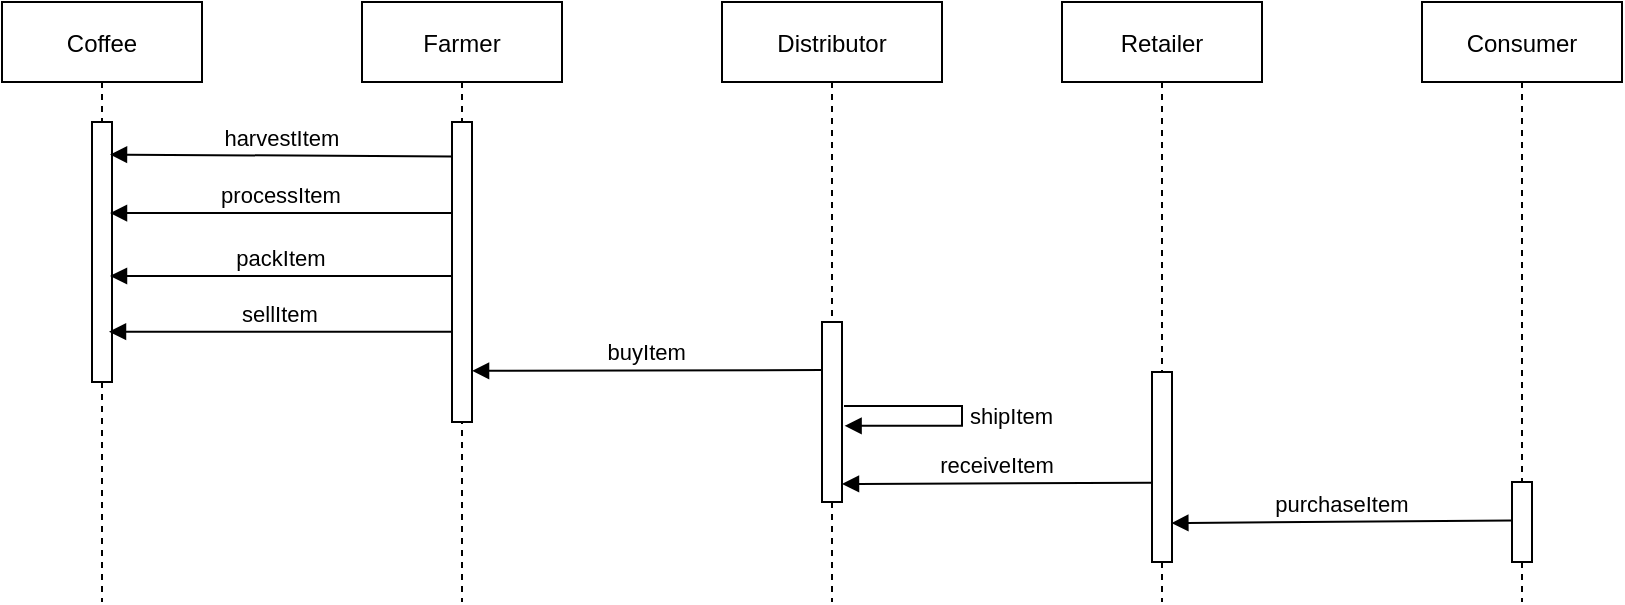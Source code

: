 <mxfile version="15.9.1" type="device"><diagram id="kgpKYQtTHZ0yAKxKKP6v" name="Page-1"><mxGraphModel dx="676" dy="380" grid="1" gridSize="10" guides="1" tooltips="1" connect="1" arrows="1" fold="1" page="1" pageScale="1" pageWidth="850" pageHeight="1100" math="0" shadow="0"><root><mxCell id="0"/><mxCell id="1" parent="0"/><mxCell id="3nuBFxr9cyL0pnOWT2aG-1" value="Coffee" style="shape=umlLifeline;perimeter=lifelinePerimeter;container=1;collapsible=0;recursiveResize=0;rounded=0;shadow=0;strokeWidth=1;" parent="1" vertex="1"><mxGeometry x="120" y="80" width="100" height="300" as="geometry"/></mxCell><mxCell id="3nuBFxr9cyL0pnOWT2aG-2" value="" style="points=[];perimeter=orthogonalPerimeter;rounded=0;shadow=0;strokeWidth=1;" parent="3nuBFxr9cyL0pnOWT2aG-1" vertex="1"><mxGeometry x="45" y="60" width="10" height="130" as="geometry"/></mxCell><mxCell id="3nuBFxr9cyL0pnOWT2aG-5" value="Farmer" style="shape=umlLifeline;perimeter=lifelinePerimeter;container=1;collapsible=0;recursiveResize=0;rounded=0;shadow=0;strokeWidth=1;" parent="1" vertex="1"><mxGeometry x="300" y="80" width="100" height="300" as="geometry"/></mxCell><mxCell id="3nuBFxr9cyL0pnOWT2aG-6" value="" style="points=[];perimeter=orthogonalPerimeter;rounded=0;shadow=0;strokeWidth=1;" parent="3nuBFxr9cyL0pnOWT2aG-5" vertex="1"><mxGeometry x="45" y="60" width="10" height="150" as="geometry"/></mxCell><mxCell id="JTuXm78eK8VRWwr2HwAv-3" value="sellItem" style="verticalAlign=bottom;endArrow=block;shadow=0;strokeWidth=1;" edge="1" parent="3nuBFxr9cyL0pnOWT2aG-5"><mxGeometry relative="1" as="geometry"><mxPoint x="45" y="164.84" as="sourcePoint"/><mxPoint x="-126.5" y="164.84" as="targetPoint"/></mxGeometry></mxCell><mxCell id="3nuBFxr9cyL0pnOWT2aG-8" value="harvestItem" style="verticalAlign=bottom;endArrow=block;shadow=0;strokeWidth=1;exitX=0.043;exitY=0.055;exitDx=0;exitDy=0;exitPerimeter=0;entryX=0.9;entryY=0.056;entryDx=0;entryDy=0;entryPerimeter=0;" parent="1" edge="1"><mxGeometry relative="1" as="geometry"><mxPoint x="345.43" y="157.25" as="sourcePoint"/><mxPoint x="174" y="156.28" as="targetPoint"/></mxGeometry></mxCell><mxCell id="JTuXm78eK8VRWwr2HwAv-1" value="processItem" style="verticalAlign=bottom;endArrow=block;shadow=0;strokeWidth=1;entryX=0.9;entryY=0.213;entryDx=0;entryDy=0;entryPerimeter=0;" edge="1" parent="1"><mxGeometry relative="1" as="geometry"><mxPoint x="345" y="185.56" as="sourcePoint"/><mxPoint x="174" y="185.56" as="targetPoint"/></mxGeometry></mxCell><mxCell id="JTuXm78eK8VRWwr2HwAv-2" value="packItem" style="verticalAlign=bottom;endArrow=block;shadow=0;strokeWidth=1;" edge="1" parent="1"><mxGeometry relative="1" as="geometry"><mxPoint x="345.5" y="217" as="sourcePoint"/><mxPoint x="174" y="217" as="targetPoint"/></mxGeometry></mxCell><mxCell id="JTuXm78eK8VRWwr2HwAv-4" value="Distributor" style="shape=umlLifeline;perimeter=lifelinePerimeter;container=1;collapsible=0;recursiveResize=0;rounded=0;shadow=0;strokeWidth=1;" vertex="1" parent="1"><mxGeometry x="480" y="80" width="110" height="300" as="geometry"/></mxCell><mxCell id="JTuXm78eK8VRWwr2HwAv-5" value="" style="points=[];perimeter=orthogonalPerimeter;rounded=0;shadow=0;strokeWidth=1;" vertex="1" parent="JTuXm78eK8VRWwr2HwAv-4"><mxGeometry x="50" y="160" width="10" height="90" as="geometry"/></mxCell><mxCell id="JTuXm78eK8VRWwr2HwAv-13" value="receiveItem" style="verticalAlign=bottom;endArrow=block;shadow=0;strokeWidth=1;exitX=0;exitY=0.583;exitDx=0;exitDy=0;exitPerimeter=0;" edge="1" parent="JTuXm78eK8VRWwr2HwAv-4" source="JTuXm78eK8VRWwr2HwAv-8"><mxGeometry relative="1" as="geometry"><mxPoint x="210" y="241" as="sourcePoint"/><mxPoint x="60" y="241" as="targetPoint"/></mxGeometry></mxCell><mxCell id="JTuXm78eK8VRWwr2HwAv-16" value="shipItem" style="edgeStyle=orthogonalEdgeStyle;html=1;align=left;spacingLeft=2;endArrow=block;rounded=0;entryX=1.13;entryY=0.577;entryDx=0;entryDy=0;entryPerimeter=0;" edge="1" target="JTuXm78eK8VRWwr2HwAv-5" parent="JTuXm78eK8VRWwr2HwAv-4"><mxGeometry relative="1" as="geometry"><mxPoint x="61" y="202" as="sourcePoint"/><Array as="points"><mxPoint x="120" y="202"/><mxPoint x="120" y="212"/></Array><mxPoint x="70" y="212" as="targetPoint"/></mxGeometry></mxCell><mxCell id="JTuXm78eK8VRWwr2HwAv-7" value="Retailer" style="shape=umlLifeline;perimeter=lifelinePerimeter;container=1;collapsible=0;recursiveResize=0;rounded=0;shadow=0;strokeWidth=1;" vertex="1" parent="1"><mxGeometry x="650" y="80" width="100" height="300" as="geometry"/></mxCell><mxCell id="JTuXm78eK8VRWwr2HwAv-8" value="" style="points=[];perimeter=orthogonalPerimeter;rounded=0;shadow=0;strokeWidth=1;" vertex="1" parent="JTuXm78eK8VRWwr2HwAv-7"><mxGeometry x="45" y="185" width="10" height="95" as="geometry"/></mxCell><mxCell id="JTuXm78eK8VRWwr2HwAv-9" value="Consumer" style="shape=umlLifeline;perimeter=lifelinePerimeter;container=1;collapsible=0;recursiveResize=0;rounded=0;shadow=0;strokeWidth=1;" vertex="1" parent="1"><mxGeometry x="830" y="80" width="100" height="300" as="geometry"/></mxCell><mxCell id="JTuXm78eK8VRWwr2HwAv-10" value="" style="points=[];perimeter=orthogonalPerimeter;rounded=0;shadow=0;strokeWidth=1;" vertex="1" parent="JTuXm78eK8VRWwr2HwAv-9"><mxGeometry x="45" y="240" width="10" height="40" as="geometry"/></mxCell><mxCell id="JTuXm78eK8VRWwr2HwAv-11" value="buyItem" style="verticalAlign=bottom;endArrow=block;shadow=0;strokeWidth=1;entryX=1.003;entryY=0.816;entryDx=0;entryDy=0;entryPerimeter=0;exitX=-0.014;exitY=0.245;exitDx=0;exitDy=0;exitPerimeter=0;" edge="1" parent="1"><mxGeometry relative="1" as="geometry"><mxPoint x="529.86" y="264.05" as="sourcePoint"/><mxPoint x="355.03" y="264.4" as="targetPoint"/></mxGeometry></mxCell><mxCell id="JTuXm78eK8VRWwr2HwAv-12" value="purchaseItem" style="verticalAlign=bottom;endArrow=block;shadow=0;strokeWidth=1;exitX=-0.005;exitY=0.48;exitDx=0;exitDy=0;exitPerimeter=0;entryX=0.968;entryY=0.795;entryDx=0;entryDy=0;entryPerimeter=0;" edge="1" parent="1" source="JTuXm78eK8VRWwr2HwAv-10" target="JTuXm78eK8VRWwr2HwAv-8"><mxGeometry relative="1" as="geometry"><mxPoint x="860" y="340" as="sourcePoint"/><mxPoint x="730" y="340" as="targetPoint"/></mxGeometry></mxCell></root></mxGraphModel></diagram></mxfile>